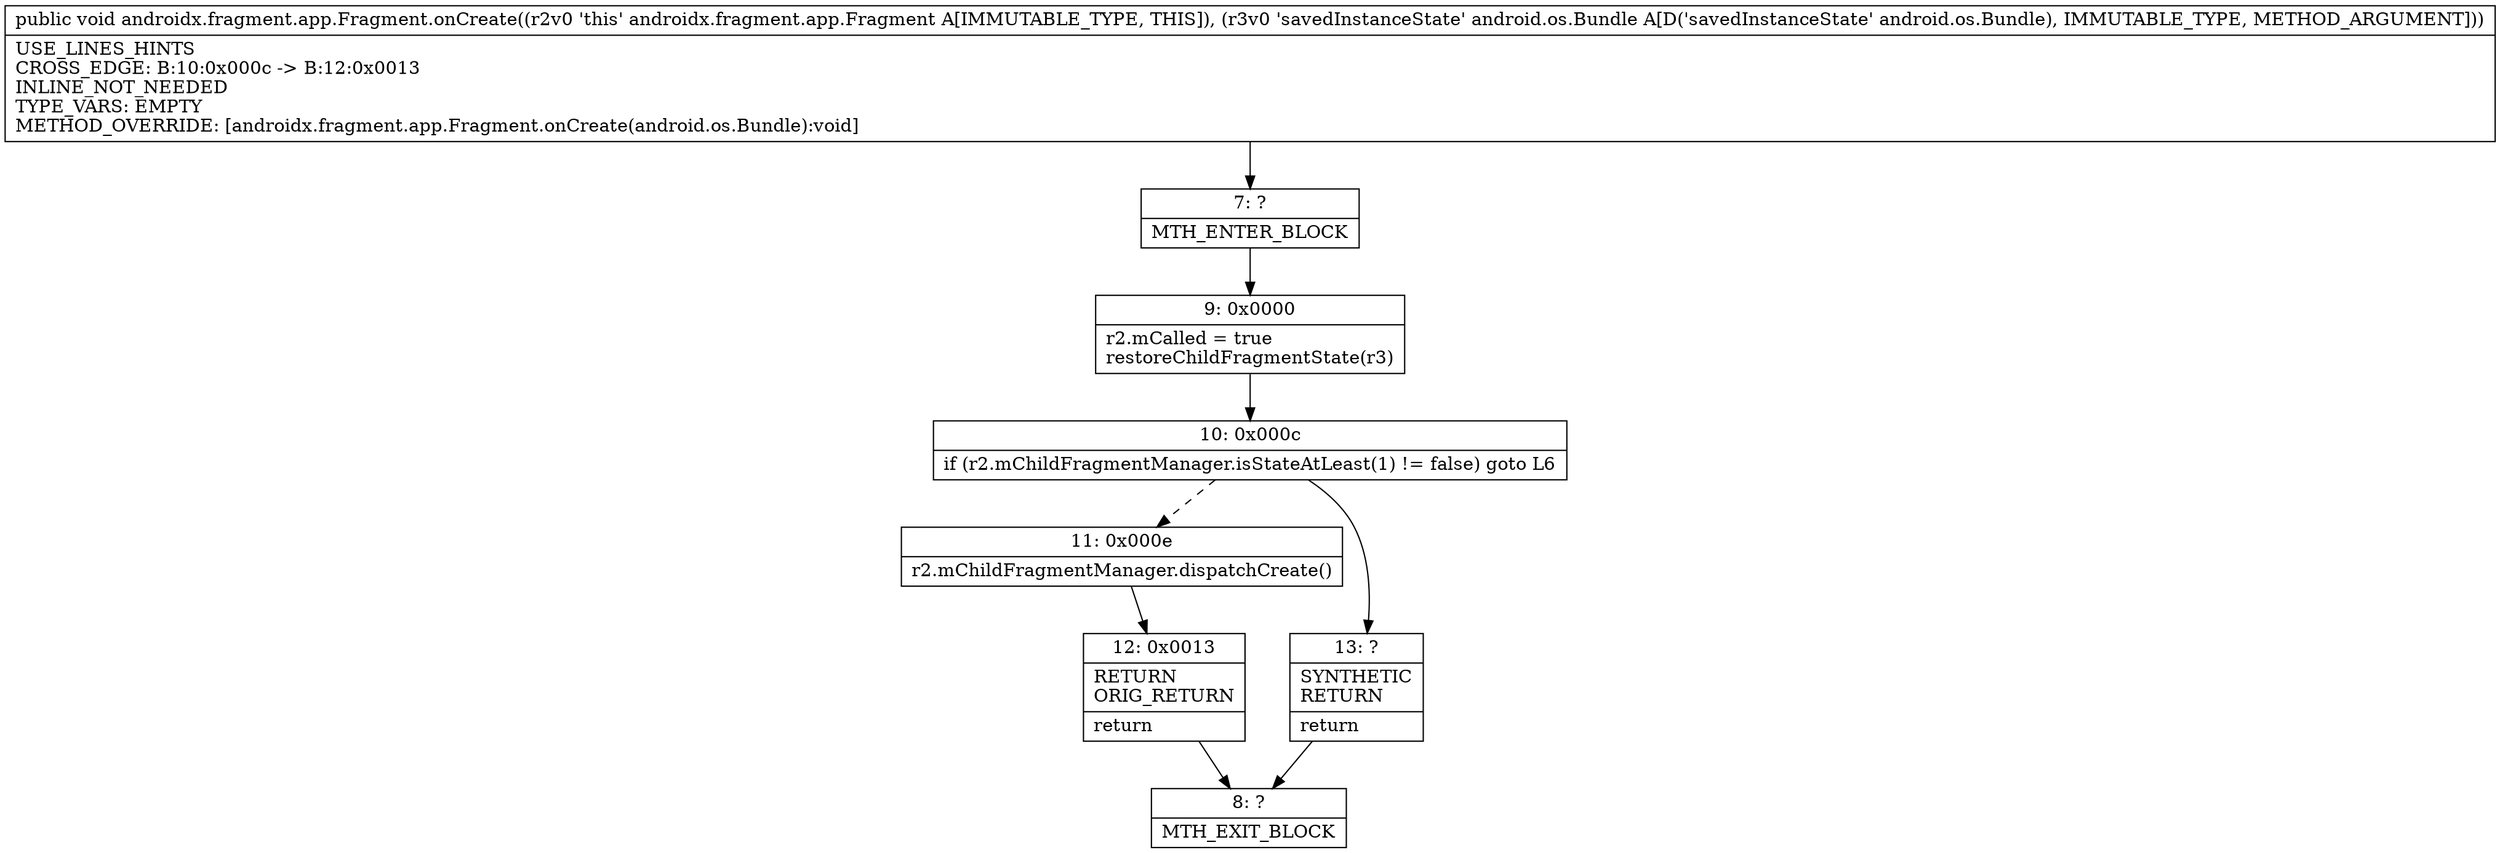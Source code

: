 digraph "CFG forandroidx.fragment.app.Fragment.onCreate(Landroid\/os\/Bundle;)V" {
Node_7 [shape=record,label="{7\:\ ?|MTH_ENTER_BLOCK\l}"];
Node_9 [shape=record,label="{9\:\ 0x0000|r2.mCalled = true\lrestoreChildFragmentState(r3)\l}"];
Node_10 [shape=record,label="{10\:\ 0x000c|if (r2.mChildFragmentManager.isStateAtLeast(1) != false) goto L6\l}"];
Node_11 [shape=record,label="{11\:\ 0x000e|r2.mChildFragmentManager.dispatchCreate()\l}"];
Node_12 [shape=record,label="{12\:\ 0x0013|RETURN\lORIG_RETURN\l|return\l}"];
Node_8 [shape=record,label="{8\:\ ?|MTH_EXIT_BLOCK\l}"];
Node_13 [shape=record,label="{13\:\ ?|SYNTHETIC\lRETURN\l|return\l}"];
MethodNode[shape=record,label="{public void androidx.fragment.app.Fragment.onCreate((r2v0 'this' androidx.fragment.app.Fragment A[IMMUTABLE_TYPE, THIS]), (r3v0 'savedInstanceState' android.os.Bundle A[D('savedInstanceState' android.os.Bundle), IMMUTABLE_TYPE, METHOD_ARGUMENT]))  | USE_LINES_HINTS\lCROSS_EDGE: B:10:0x000c \-\> B:12:0x0013\lINLINE_NOT_NEEDED\lTYPE_VARS: EMPTY\lMETHOD_OVERRIDE: [androidx.fragment.app.Fragment.onCreate(android.os.Bundle):void]\l}"];
MethodNode -> Node_7;Node_7 -> Node_9;
Node_9 -> Node_10;
Node_10 -> Node_11[style=dashed];
Node_10 -> Node_13;
Node_11 -> Node_12;
Node_12 -> Node_8;
Node_13 -> Node_8;
}

